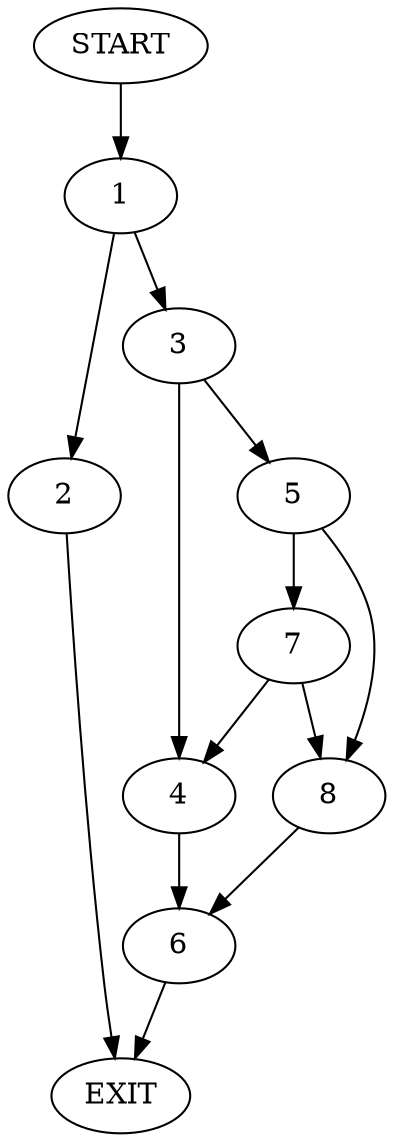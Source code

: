 digraph {
0 [label="START"]
9 [label="EXIT"]
0 -> 1
1 -> 2
1 -> 3
2 -> 9
3 -> 4
3 -> 5
4 -> 6
5 -> 7
5 -> 8
7 -> 8
7 -> 4
8 -> 6
6 -> 9
}
